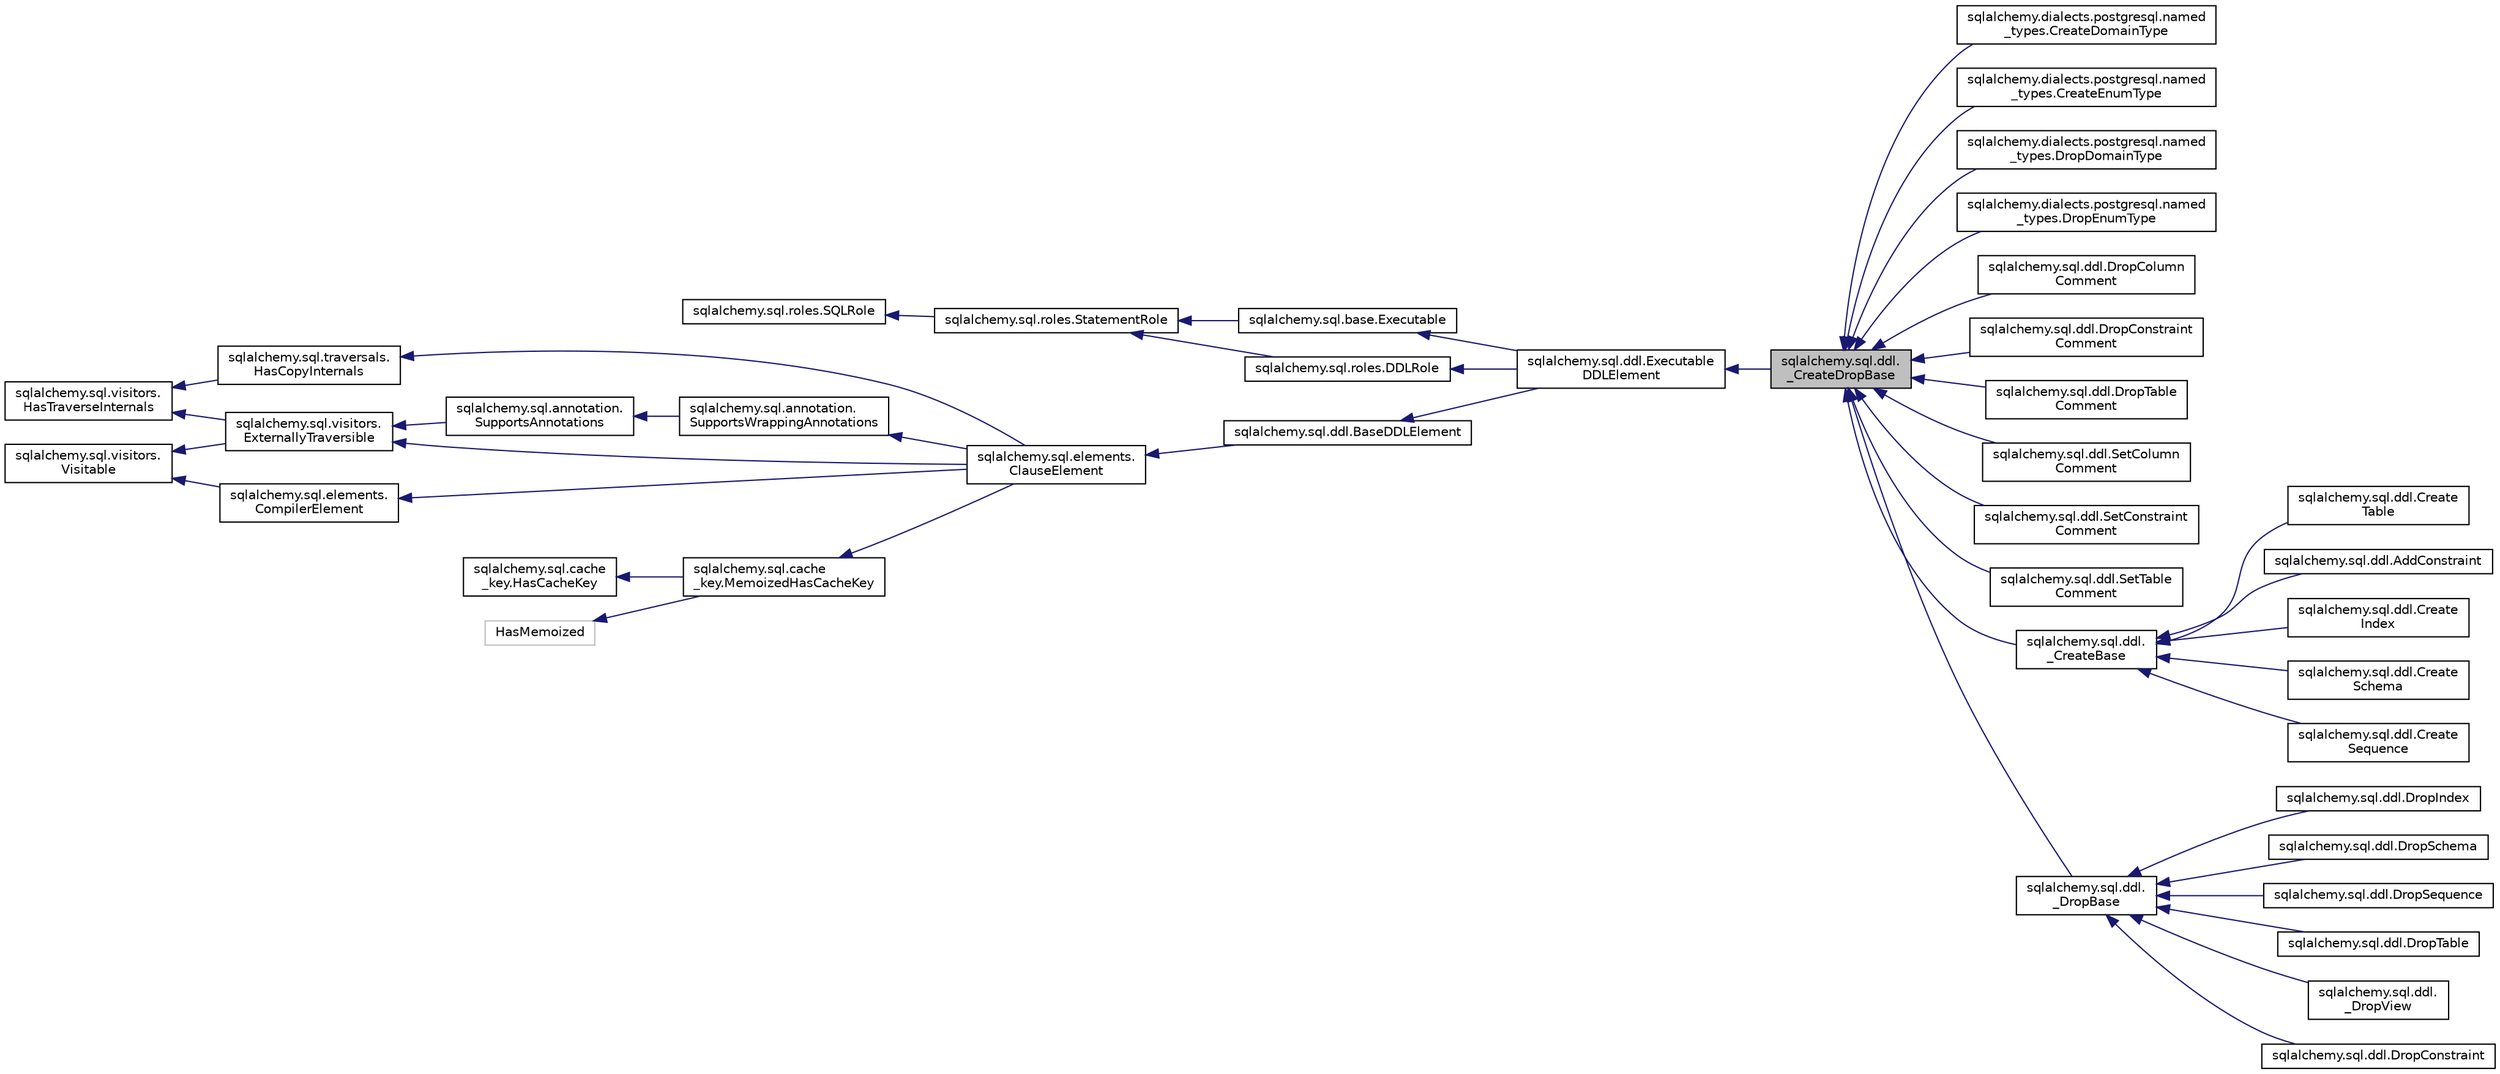 digraph "sqlalchemy.sql.ddl._CreateDropBase"
{
 // LATEX_PDF_SIZE
  edge [fontname="Helvetica",fontsize="10",labelfontname="Helvetica",labelfontsize="10"];
  node [fontname="Helvetica",fontsize="10",shape=record];
  rankdir="LR";
  Node1 [label="sqlalchemy.sql.ddl.\l_CreateDropBase",height=0.2,width=0.4,color="black", fillcolor="grey75", style="filled", fontcolor="black",tooltip=" "];
  Node2 -> Node1 [dir="back",color="midnightblue",fontsize="10",style="solid",fontname="Helvetica"];
  Node2 [label="sqlalchemy.sql.ddl.Executable\lDDLElement",height=0.2,width=0.4,color="black", fillcolor="white", style="filled",URL="$classsqlalchemy_1_1sql_1_1ddl_1_1ExecutableDDLElement.html",tooltip=" "];
  Node3 -> Node2 [dir="back",color="midnightblue",fontsize="10",style="solid",fontname="Helvetica"];
  Node3 [label="sqlalchemy.sql.roles.DDLRole",height=0.2,width=0.4,color="black", fillcolor="white", style="filled",URL="$classsqlalchemy_1_1sql_1_1roles_1_1DDLRole.html",tooltip=" "];
  Node4 -> Node3 [dir="back",color="midnightblue",fontsize="10",style="solid",fontname="Helvetica"];
  Node4 [label="sqlalchemy.sql.roles.StatementRole",height=0.2,width=0.4,color="black", fillcolor="white", style="filled",URL="$classsqlalchemy_1_1sql_1_1roles_1_1StatementRole.html",tooltip=" "];
  Node5 -> Node4 [dir="back",color="midnightblue",fontsize="10",style="solid",fontname="Helvetica"];
  Node5 [label="sqlalchemy.sql.roles.SQLRole",height=0.2,width=0.4,color="black", fillcolor="white", style="filled",URL="$classsqlalchemy_1_1sql_1_1roles_1_1SQLRole.html",tooltip=" "];
  Node6 -> Node2 [dir="back",color="midnightblue",fontsize="10",style="solid",fontname="Helvetica"];
  Node6 [label="sqlalchemy.sql.base.Executable",height=0.2,width=0.4,color="black", fillcolor="white", style="filled",URL="$classsqlalchemy_1_1sql_1_1base_1_1Executable.html",tooltip=" "];
  Node4 -> Node6 [dir="back",color="midnightblue",fontsize="10",style="solid",fontname="Helvetica"];
  Node7 -> Node2 [dir="back",color="midnightblue",fontsize="10",style="solid",fontname="Helvetica"];
  Node7 [label="sqlalchemy.sql.ddl.BaseDDLElement",height=0.2,width=0.4,color="black", fillcolor="white", style="filled",URL="$classsqlalchemy_1_1sql_1_1ddl_1_1BaseDDLElement.html",tooltip=" "];
  Node8 -> Node7 [dir="back",color="midnightblue",fontsize="10",style="solid",fontname="Helvetica"];
  Node8 [label="sqlalchemy.sql.elements.\lClauseElement",height=0.2,width=0.4,color="black", fillcolor="white", style="filled",URL="$classsqlalchemy_1_1sql_1_1elements_1_1ClauseElement.html",tooltip=" "];
  Node9 -> Node8 [dir="back",color="midnightblue",fontsize="10",style="solid",fontname="Helvetica"];
  Node9 [label="sqlalchemy.sql.annotation.\lSupportsWrappingAnnotations",height=0.2,width=0.4,color="black", fillcolor="white", style="filled",URL="$classsqlalchemy_1_1sql_1_1annotation_1_1SupportsWrappingAnnotations.html",tooltip=" "];
  Node10 -> Node9 [dir="back",color="midnightblue",fontsize="10",style="solid",fontname="Helvetica"];
  Node10 [label="sqlalchemy.sql.annotation.\lSupportsAnnotations",height=0.2,width=0.4,color="black", fillcolor="white", style="filled",URL="$classsqlalchemy_1_1sql_1_1annotation_1_1SupportsAnnotations.html",tooltip=" "];
  Node11 -> Node10 [dir="back",color="midnightblue",fontsize="10",style="solid",fontname="Helvetica"];
  Node11 [label="sqlalchemy.sql.visitors.\lExternallyTraversible",height=0.2,width=0.4,color="black", fillcolor="white", style="filled",URL="$classsqlalchemy_1_1sql_1_1visitors_1_1ExternallyTraversible.html",tooltip=" "];
  Node12 -> Node11 [dir="back",color="midnightblue",fontsize="10",style="solid",fontname="Helvetica"];
  Node12 [label="sqlalchemy.sql.visitors.\lHasTraverseInternals",height=0.2,width=0.4,color="black", fillcolor="white", style="filled",URL="$classsqlalchemy_1_1sql_1_1visitors_1_1HasTraverseInternals.html",tooltip=" "];
  Node13 -> Node11 [dir="back",color="midnightblue",fontsize="10",style="solid",fontname="Helvetica"];
  Node13 [label="sqlalchemy.sql.visitors.\lVisitable",height=0.2,width=0.4,color="black", fillcolor="white", style="filled",URL="$classsqlalchemy_1_1sql_1_1visitors_1_1Visitable.html",tooltip=" "];
  Node14 -> Node8 [dir="back",color="midnightblue",fontsize="10",style="solid",fontname="Helvetica"];
  Node14 [label="sqlalchemy.sql.cache\l_key.MemoizedHasCacheKey",height=0.2,width=0.4,color="black", fillcolor="white", style="filled",URL="$classsqlalchemy_1_1sql_1_1cache__key_1_1MemoizedHasCacheKey.html",tooltip=" "];
  Node15 -> Node14 [dir="back",color="midnightblue",fontsize="10",style="solid",fontname="Helvetica"];
  Node15 [label="sqlalchemy.sql.cache\l_key.HasCacheKey",height=0.2,width=0.4,color="black", fillcolor="white", style="filled",URL="$classsqlalchemy_1_1sql_1_1cache__key_1_1HasCacheKey.html",tooltip=" "];
  Node16 -> Node14 [dir="back",color="midnightblue",fontsize="10",style="solid",fontname="Helvetica"];
  Node16 [label="HasMemoized",height=0.2,width=0.4,color="grey75", fillcolor="white", style="filled",tooltip=" "];
  Node17 -> Node8 [dir="back",color="midnightblue",fontsize="10",style="solid",fontname="Helvetica"];
  Node17 [label="sqlalchemy.sql.traversals.\lHasCopyInternals",height=0.2,width=0.4,color="black", fillcolor="white", style="filled",URL="$classsqlalchemy_1_1sql_1_1traversals_1_1HasCopyInternals.html",tooltip=" "];
  Node12 -> Node17 [dir="back",color="midnightblue",fontsize="10",style="solid",fontname="Helvetica"];
  Node11 -> Node8 [dir="back",color="midnightblue",fontsize="10",style="solid",fontname="Helvetica"];
  Node18 -> Node8 [dir="back",color="midnightblue",fontsize="10",style="solid",fontname="Helvetica"];
  Node18 [label="sqlalchemy.sql.elements.\lCompilerElement",height=0.2,width=0.4,color="black", fillcolor="white", style="filled",URL="$classsqlalchemy_1_1sql_1_1elements_1_1CompilerElement.html",tooltip=" "];
  Node13 -> Node18 [dir="back",color="midnightblue",fontsize="10",style="solid",fontname="Helvetica"];
  Node1 -> Node19 [dir="back",color="midnightblue",fontsize="10",style="solid",fontname="Helvetica"];
  Node19 [label="sqlalchemy.dialects.postgresql.named\l_types.CreateDomainType",height=0.2,width=0.4,color="black", fillcolor="white", style="filled",URL="$classsqlalchemy_1_1dialects_1_1postgresql_1_1named__types_1_1CreateDomainType.html",tooltip=" "];
  Node1 -> Node20 [dir="back",color="midnightblue",fontsize="10",style="solid",fontname="Helvetica"];
  Node20 [label="sqlalchemy.dialects.postgresql.named\l_types.CreateEnumType",height=0.2,width=0.4,color="black", fillcolor="white", style="filled",URL="$classsqlalchemy_1_1dialects_1_1postgresql_1_1named__types_1_1CreateEnumType.html",tooltip=" "];
  Node1 -> Node21 [dir="back",color="midnightblue",fontsize="10",style="solid",fontname="Helvetica"];
  Node21 [label="sqlalchemy.dialects.postgresql.named\l_types.DropDomainType",height=0.2,width=0.4,color="black", fillcolor="white", style="filled",URL="$classsqlalchemy_1_1dialects_1_1postgresql_1_1named__types_1_1DropDomainType.html",tooltip=" "];
  Node1 -> Node22 [dir="back",color="midnightblue",fontsize="10",style="solid",fontname="Helvetica"];
  Node22 [label="sqlalchemy.dialects.postgresql.named\l_types.DropEnumType",height=0.2,width=0.4,color="black", fillcolor="white", style="filled",URL="$classsqlalchemy_1_1dialects_1_1postgresql_1_1named__types_1_1DropEnumType.html",tooltip=" "];
  Node1 -> Node23 [dir="back",color="midnightblue",fontsize="10",style="solid",fontname="Helvetica"];
  Node23 [label="sqlalchemy.sql.ddl.DropColumn\lComment",height=0.2,width=0.4,color="black", fillcolor="white", style="filled",URL="$classsqlalchemy_1_1sql_1_1ddl_1_1DropColumnComment.html",tooltip=" "];
  Node1 -> Node24 [dir="back",color="midnightblue",fontsize="10",style="solid",fontname="Helvetica"];
  Node24 [label="sqlalchemy.sql.ddl.DropConstraint\lComment",height=0.2,width=0.4,color="black", fillcolor="white", style="filled",URL="$classsqlalchemy_1_1sql_1_1ddl_1_1DropConstraintComment.html",tooltip=" "];
  Node1 -> Node25 [dir="back",color="midnightblue",fontsize="10",style="solid",fontname="Helvetica"];
  Node25 [label="sqlalchemy.sql.ddl.DropTable\lComment",height=0.2,width=0.4,color="black", fillcolor="white", style="filled",URL="$classsqlalchemy_1_1sql_1_1ddl_1_1DropTableComment.html",tooltip=" "];
  Node1 -> Node26 [dir="back",color="midnightblue",fontsize="10",style="solid",fontname="Helvetica"];
  Node26 [label="sqlalchemy.sql.ddl.SetColumn\lComment",height=0.2,width=0.4,color="black", fillcolor="white", style="filled",URL="$classsqlalchemy_1_1sql_1_1ddl_1_1SetColumnComment.html",tooltip=" "];
  Node1 -> Node27 [dir="back",color="midnightblue",fontsize="10",style="solid",fontname="Helvetica"];
  Node27 [label="sqlalchemy.sql.ddl.SetConstraint\lComment",height=0.2,width=0.4,color="black", fillcolor="white", style="filled",URL="$classsqlalchemy_1_1sql_1_1ddl_1_1SetConstraintComment.html",tooltip=" "];
  Node1 -> Node28 [dir="back",color="midnightblue",fontsize="10",style="solid",fontname="Helvetica"];
  Node28 [label="sqlalchemy.sql.ddl.SetTable\lComment",height=0.2,width=0.4,color="black", fillcolor="white", style="filled",URL="$classsqlalchemy_1_1sql_1_1ddl_1_1SetTableComment.html",tooltip=" "];
  Node1 -> Node29 [dir="back",color="midnightblue",fontsize="10",style="solid",fontname="Helvetica"];
  Node29 [label="sqlalchemy.sql.ddl.\l_CreateBase",height=0.2,width=0.4,color="black", fillcolor="white", style="filled",URL="$classsqlalchemy_1_1sql_1_1ddl_1_1__CreateBase.html",tooltip=" "];
  Node29 -> Node30 [dir="back",color="midnightblue",fontsize="10",style="solid",fontname="Helvetica"];
  Node30 [label="sqlalchemy.sql.ddl.AddConstraint",height=0.2,width=0.4,color="black", fillcolor="white", style="filled",URL="$classsqlalchemy_1_1sql_1_1ddl_1_1AddConstraint.html",tooltip=" "];
  Node29 -> Node31 [dir="back",color="midnightblue",fontsize="10",style="solid",fontname="Helvetica"];
  Node31 [label="sqlalchemy.sql.ddl.Create\lIndex",height=0.2,width=0.4,color="black", fillcolor="white", style="filled",URL="$classsqlalchemy_1_1sql_1_1ddl_1_1CreateIndex.html",tooltip=" "];
  Node29 -> Node32 [dir="back",color="midnightblue",fontsize="10",style="solid",fontname="Helvetica"];
  Node32 [label="sqlalchemy.sql.ddl.Create\lSchema",height=0.2,width=0.4,color="black", fillcolor="white", style="filled",URL="$classsqlalchemy_1_1sql_1_1ddl_1_1CreateSchema.html",tooltip=" "];
  Node29 -> Node33 [dir="back",color="midnightblue",fontsize="10",style="solid",fontname="Helvetica"];
  Node33 [label="sqlalchemy.sql.ddl.Create\lSequence",height=0.2,width=0.4,color="black", fillcolor="white", style="filled",URL="$classsqlalchemy_1_1sql_1_1ddl_1_1CreateSequence.html",tooltip=" "];
  Node29 -> Node34 [dir="back",color="midnightblue",fontsize="10",style="solid",fontname="Helvetica"];
  Node34 [label="sqlalchemy.sql.ddl.Create\lTable",height=0.2,width=0.4,color="black", fillcolor="white", style="filled",URL="$classsqlalchemy_1_1sql_1_1ddl_1_1CreateTable.html",tooltip=" "];
  Node1 -> Node35 [dir="back",color="midnightblue",fontsize="10",style="solid",fontname="Helvetica"];
  Node35 [label="sqlalchemy.sql.ddl.\l_DropBase",height=0.2,width=0.4,color="black", fillcolor="white", style="filled",URL="$classsqlalchemy_1_1sql_1_1ddl_1_1__DropBase.html",tooltip=" "];
  Node35 -> Node36 [dir="back",color="midnightblue",fontsize="10",style="solid",fontname="Helvetica"];
  Node36 [label="sqlalchemy.sql.ddl.DropConstraint",height=0.2,width=0.4,color="black", fillcolor="white", style="filled",URL="$classsqlalchemy_1_1sql_1_1ddl_1_1DropConstraint.html",tooltip=" "];
  Node35 -> Node37 [dir="back",color="midnightblue",fontsize="10",style="solid",fontname="Helvetica"];
  Node37 [label="sqlalchemy.sql.ddl.DropIndex",height=0.2,width=0.4,color="black", fillcolor="white", style="filled",URL="$classsqlalchemy_1_1sql_1_1ddl_1_1DropIndex.html",tooltip=" "];
  Node35 -> Node38 [dir="back",color="midnightblue",fontsize="10",style="solid",fontname="Helvetica"];
  Node38 [label="sqlalchemy.sql.ddl.DropSchema",height=0.2,width=0.4,color="black", fillcolor="white", style="filled",URL="$classsqlalchemy_1_1sql_1_1ddl_1_1DropSchema.html",tooltip=" "];
  Node35 -> Node39 [dir="back",color="midnightblue",fontsize="10",style="solid",fontname="Helvetica"];
  Node39 [label="sqlalchemy.sql.ddl.DropSequence",height=0.2,width=0.4,color="black", fillcolor="white", style="filled",URL="$classsqlalchemy_1_1sql_1_1ddl_1_1DropSequence.html",tooltip=" "];
  Node35 -> Node40 [dir="back",color="midnightblue",fontsize="10",style="solid",fontname="Helvetica"];
  Node40 [label="sqlalchemy.sql.ddl.DropTable",height=0.2,width=0.4,color="black", fillcolor="white", style="filled",URL="$classsqlalchemy_1_1sql_1_1ddl_1_1DropTable.html",tooltip=" "];
  Node35 -> Node41 [dir="back",color="midnightblue",fontsize="10",style="solid",fontname="Helvetica"];
  Node41 [label="sqlalchemy.sql.ddl.\l_DropView",height=0.2,width=0.4,color="black", fillcolor="white", style="filled",URL="$classsqlalchemy_1_1sql_1_1ddl_1_1__DropView.html",tooltip=" "];
}
